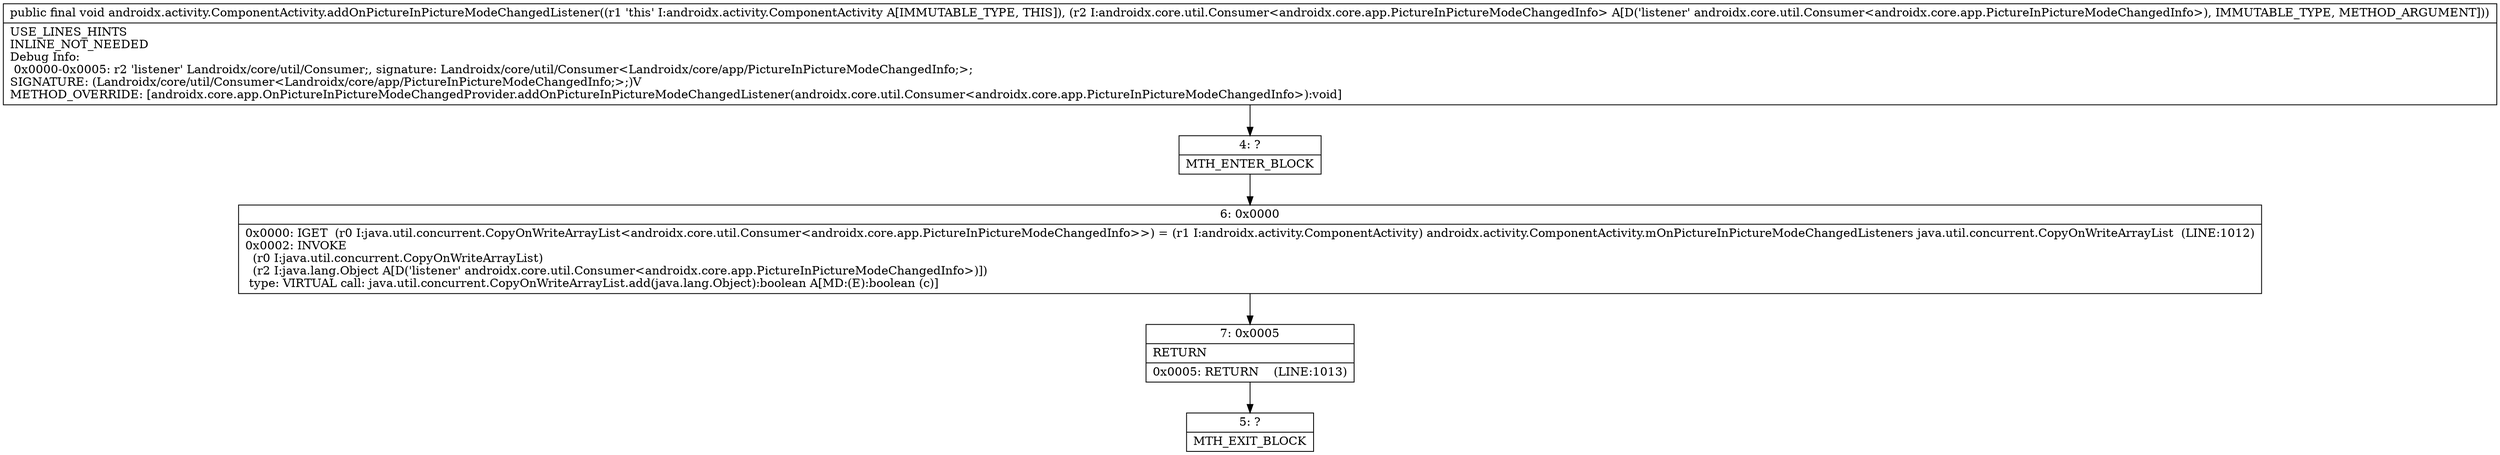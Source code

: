 digraph "CFG forandroidx.activity.ComponentActivity.addOnPictureInPictureModeChangedListener(Landroidx\/core\/util\/Consumer;)V" {
Node_4 [shape=record,label="{4\:\ ?|MTH_ENTER_BLOCK\l}"];
Node_6 [shape=record,label="{6\:\ 0x0000|0x0000: IGET  (r0 I:java.util.concurrent.CopyOnWriteArrayList\<androidx.core.util.Consumer\<androidx.core.app.PictureInPictureModeChangedInfo\>\>) = (r1 I:androidx.activity.ComponentActivity) androidx.activity.ComponentActivity.mOnPictureInPictureModeChangedListeners java.util.concurrent.CopyOnWriteArrayList  (LINE:1012)\l0x0002: INVOKE  \l  (r0 I:java.util.concurrent.CopyOnWriteArrayList)\l  (r2 I:java.lang.Object A[D('listener' androidx.core.util.Consumer\<androidx.core.app.PictureInPictureModeChangedInfo\>)])\l type: VIRTUAL call: java.util.concurrent.CopyOnWriteArrayList.add(java.lang.Object):boolean A[MD:(E):boolean (c)]\l}"];
Node_7 [shape=record,label="{7\:\ 0x0005|RETURN\l|0x0005: RETURN    (LINE:1013)\l}"];
Node_5 [shape=record,label="{5\:\ ?|MTH_EXIT_BLOCK\l}"];
MethodNode[shape=record,label="{public final void androidx.activity.ComponentActivity.addOnPictureInPictureModeChangedListener((r1 'this' I:androidx.activity.ComponentActivity A[IMMUTABLE_TYPE, THIS]), (r2 I:androidx.core.util.Consumer\<androidx.core.app.PictureInPictureModeChangedInfo\> A[D('listener' androidx.core.util.Consumer\<androidx.core.app.PictureInPictureModeChangedInfo\>), IMMUTABLE_TYPE, METHOD_ARGUMENT]))  | USE_LINES_HINTS\lINLINE_NOT_NEEDED\lDebug Info:\l  0x0000\-0x0005: r2 'listener' Landroidx\/core\/util\/Consumer;, signature: Landroidx\/core\/util\/Consumer\<Landroidx\/core\/app\/PictureInPictureModeChangedInfo;\>;\lSIGNATURE: (Landroidx\/core\/util\/Consumer\<Landroidx\/core\/app\/PictureInPictureModeChangedInfo;\>;)V\lMETHOD_OVERRIDE: [androidx.core.app.OnPictureInPictureModeChangedProvider.addOnPictureInPictureModeChangedListener(androidx.core.util.Consumer\<androidx.core.app.PictureInPictureModeChangedInfo\>):void]\l}"];
MethodNode -> Node_4;Node_4 -> Node_6;
Node_6 -> Node_7;
Node_7 -> Node_5;
}

